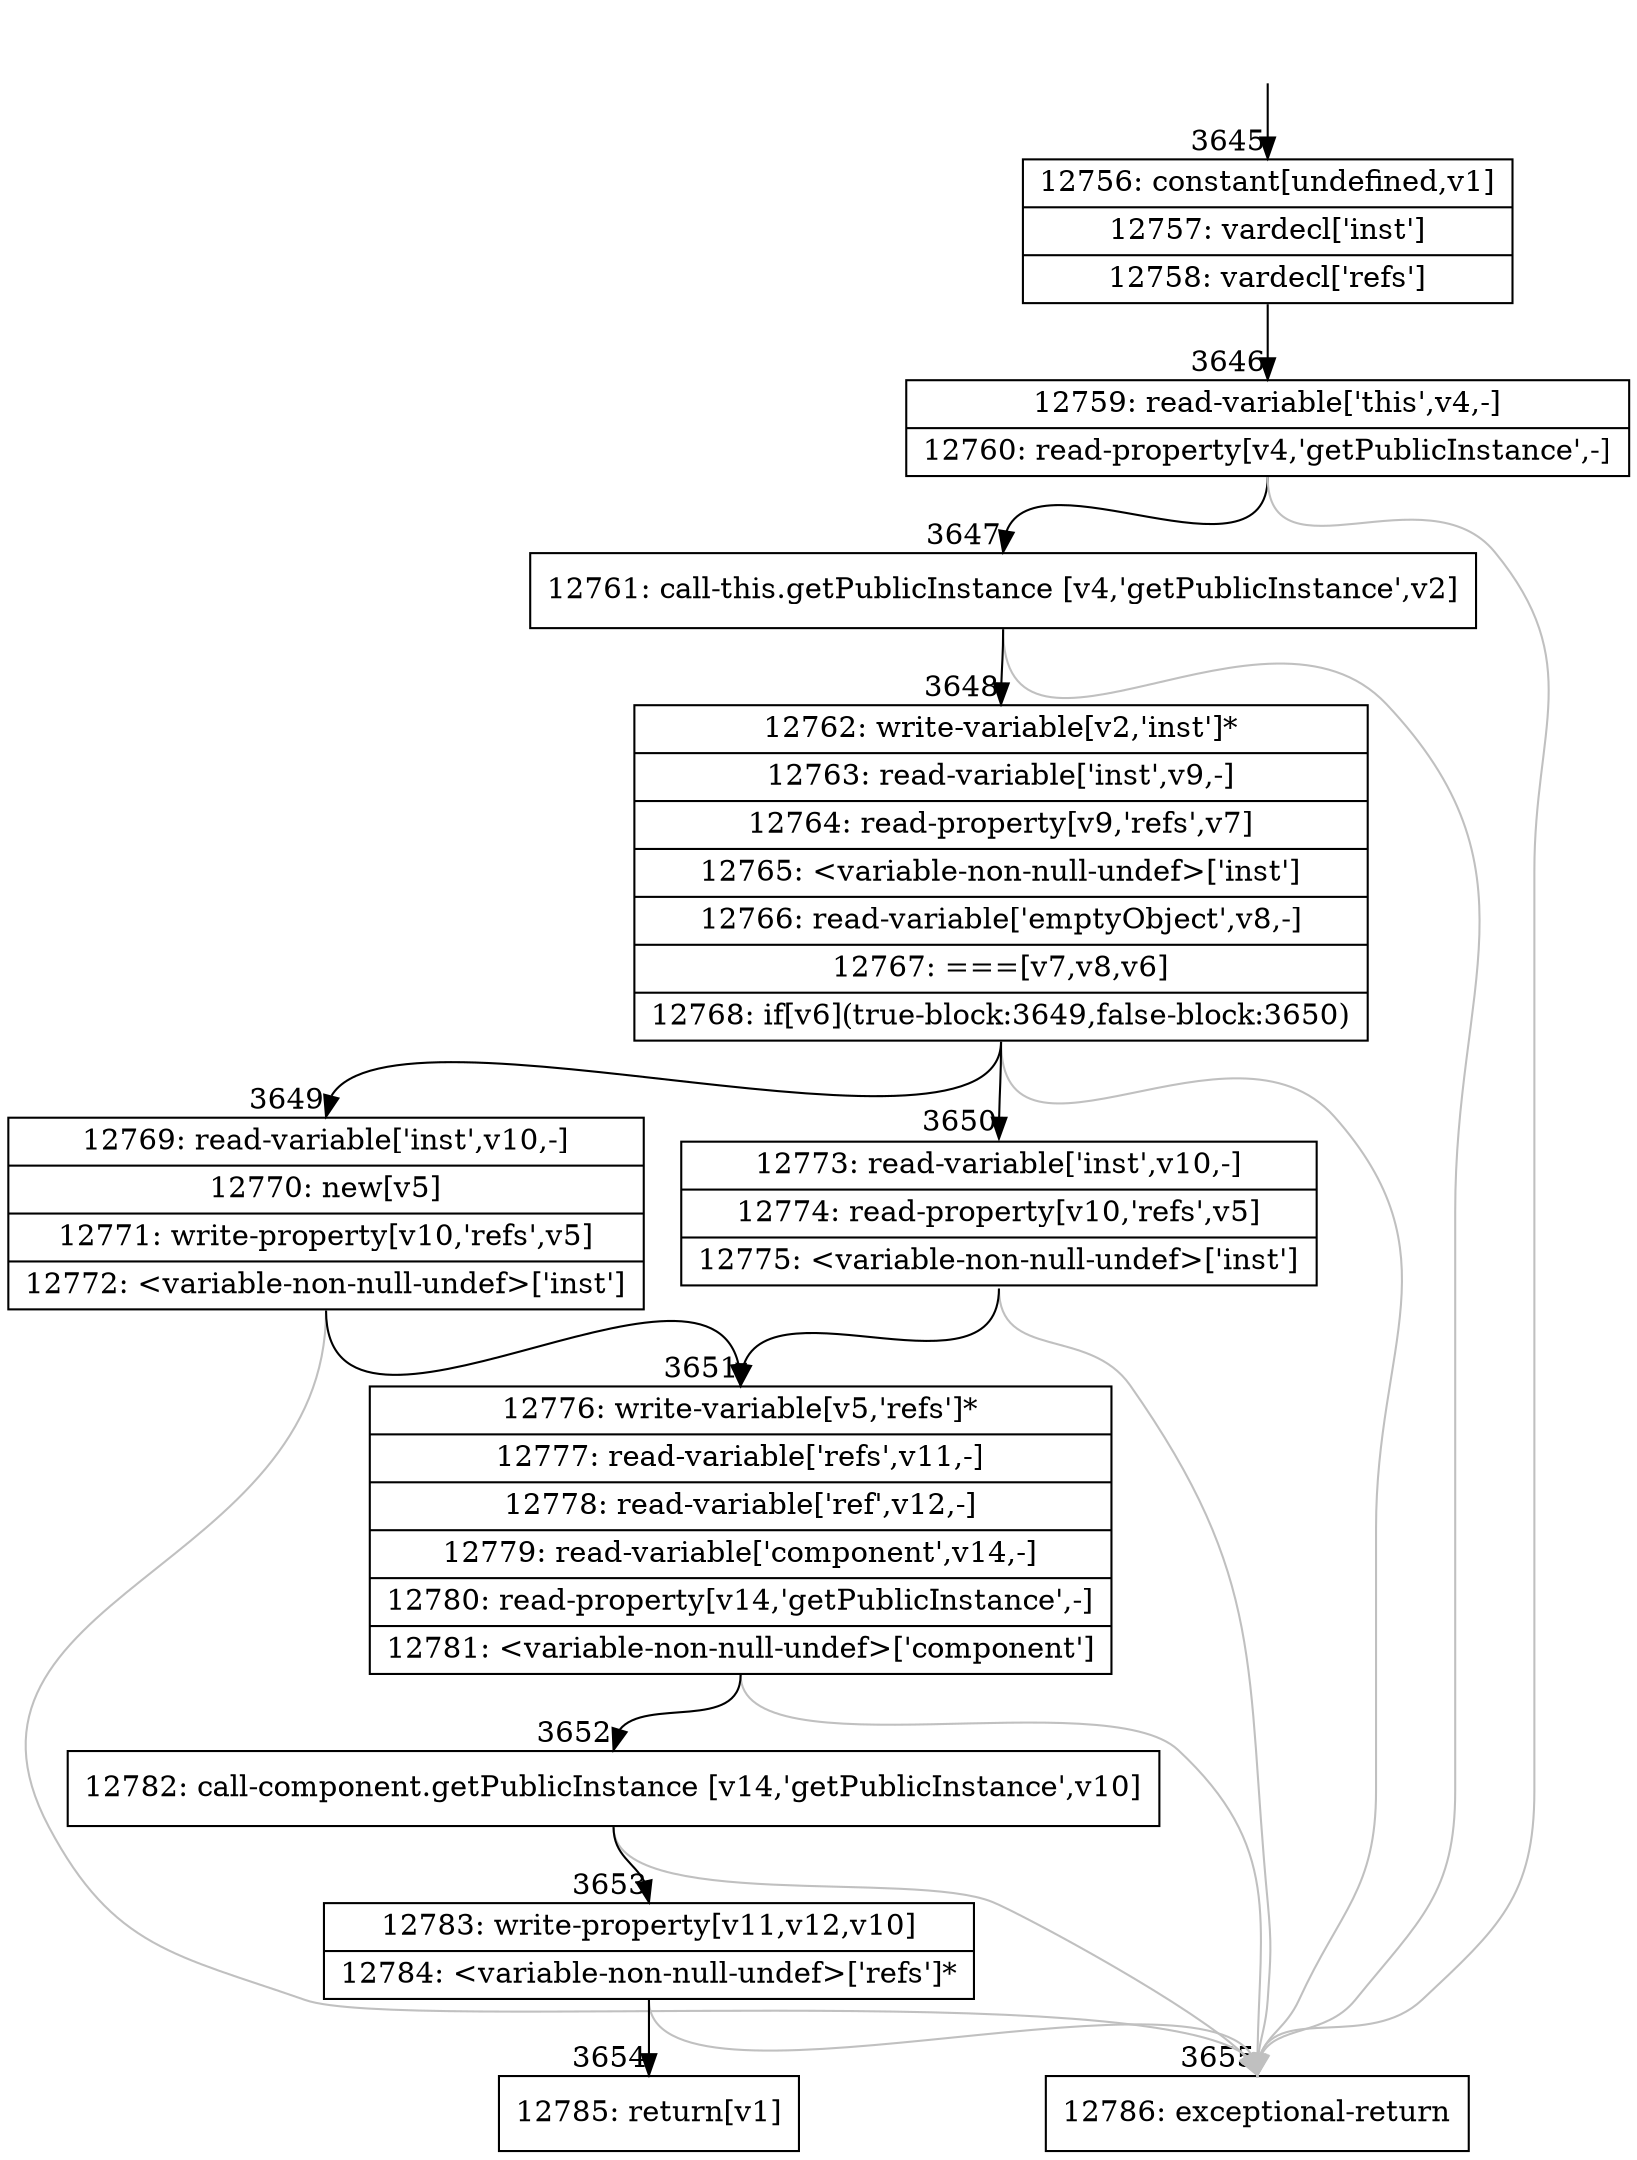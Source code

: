 digraph {
rankdir="TD"
BB_entry253[shape=none,label=""];
BB_entry253 -> BB3645 [tailport=s, headport=n, headlabel="    3645"]
BB3645 [shape=record label="{12756: constant[undefined,v1]|12757: vardecl['inst']|12758: vardecl['refs']}" ] 
BB3645 -> BB3646 [tailport=s, headport=n, headlabel="      3646"]
BB3646 [shape=record label="{12759: read-variable['this',v4,-]|12760: read-property[v4,'getPublicInstance',-]}" ] 
BB3646 -> BB3647 [tailport=s, headport=n, headlabel="      3647"]
BB3646 -> BB3655 [tailport=s, headport=n, color=gray, headlabel="      3655"]
BB3647 [shape=record label="{12761: call-this.getPublicInstance [v4,'getPublicInstance',v2]}" ] 
BB3647 -> BB3648 [tailport=s, headport=n, headlabel="      3648"]
BB3647 -> BB3655 [tailport=s, headport=n, color=gray]
BB3648 [shape=record label="{12762: write-variable[v2,'inst']*|12763: read-variable['inst',v9,-]|12764: read-property[v9,'refs',v7]|12765: \<variable-non-null-undef\>['inst']|12766: read-variable['emptyObject',v8,-]|12767: ===[v7,v8,v6]|12768: if[v6](true-block:3649,false-block:3650)}" ] 
BB3648 -> BB3649 [tailport=s, headport=n, headlabel="      3649"]
BB3648 -> BB3650 [tailport=s, headport=n, headlabel="      3650"]
BB3648 -> BB3655 [tailport=s, headport=n, color=gray]
BB3649 [shape=record label="{12769: read-variable['inst',v10,-]|12770: new[v5]|12771: write-property[v10,'refs',v5]|12772: \<variable-non-null-undef\>['inst']}" ] 
BB3649 -> BB3651 [tailport=s, headport=n, headlabel="      3651"]
BB3649 -> BB3655 [tailport=s, headport=n, color=gray]
BB3650 [shape=record label="{12773: read-variable['inst',v10,-]|12774: read-property[v10,'refs',v5]|12775: \<variable-non-null-undef\>['inst']}" ] 
BB3650 -> BB3651 [tailport=s, headport=n]
BB3650 -> BB3655 [tailport=s, headport=n, color=gray]
BB3651 [shape=record label="{12776: write-variable[v5,'refs']*|12777: read-variable['refs',v11,-]|12778: read-variable['ref',v12,-]|12779: read-variable['component',v14,-]|12780: read-property[v14,'getPublicInstance',-]|12781: \<variable-non-null-undef\>['component']}" ] 
BB3651 -> BB3652 [tailport=s, headport=n, headlabel="      3652"]
BB3651 -> BB3655 [tailport=s, headport=n, color=gray]
BB3652 [shape=record label="{12782: call-component.getPublicInstance [v14,'getPublicInstance',v10]}" ] 
BB3652 -> BB3653 [tailport=s, headport=n, headlabel="      3653"]
BB3652 -> BB3655 [tailport=s, headport=n, color=gray]
BB3653 [shape=record label="{12783: write-property[v11,v12,v10]|12784: \<variable-non-null-undef\>['refs']*}" ] 
BB3653 -> BB3654 [tailport=s, headport=n, headlabel="      3654"]
BB3653 -> BB3655 [tailport=s, headport=n, color=gray]
BB3654 [shape=record label="{12785: return[v1]}" ] 
BB3655 [shape=record label="{12786: exceptional-return}" ] 
//#$~ 7031
}
